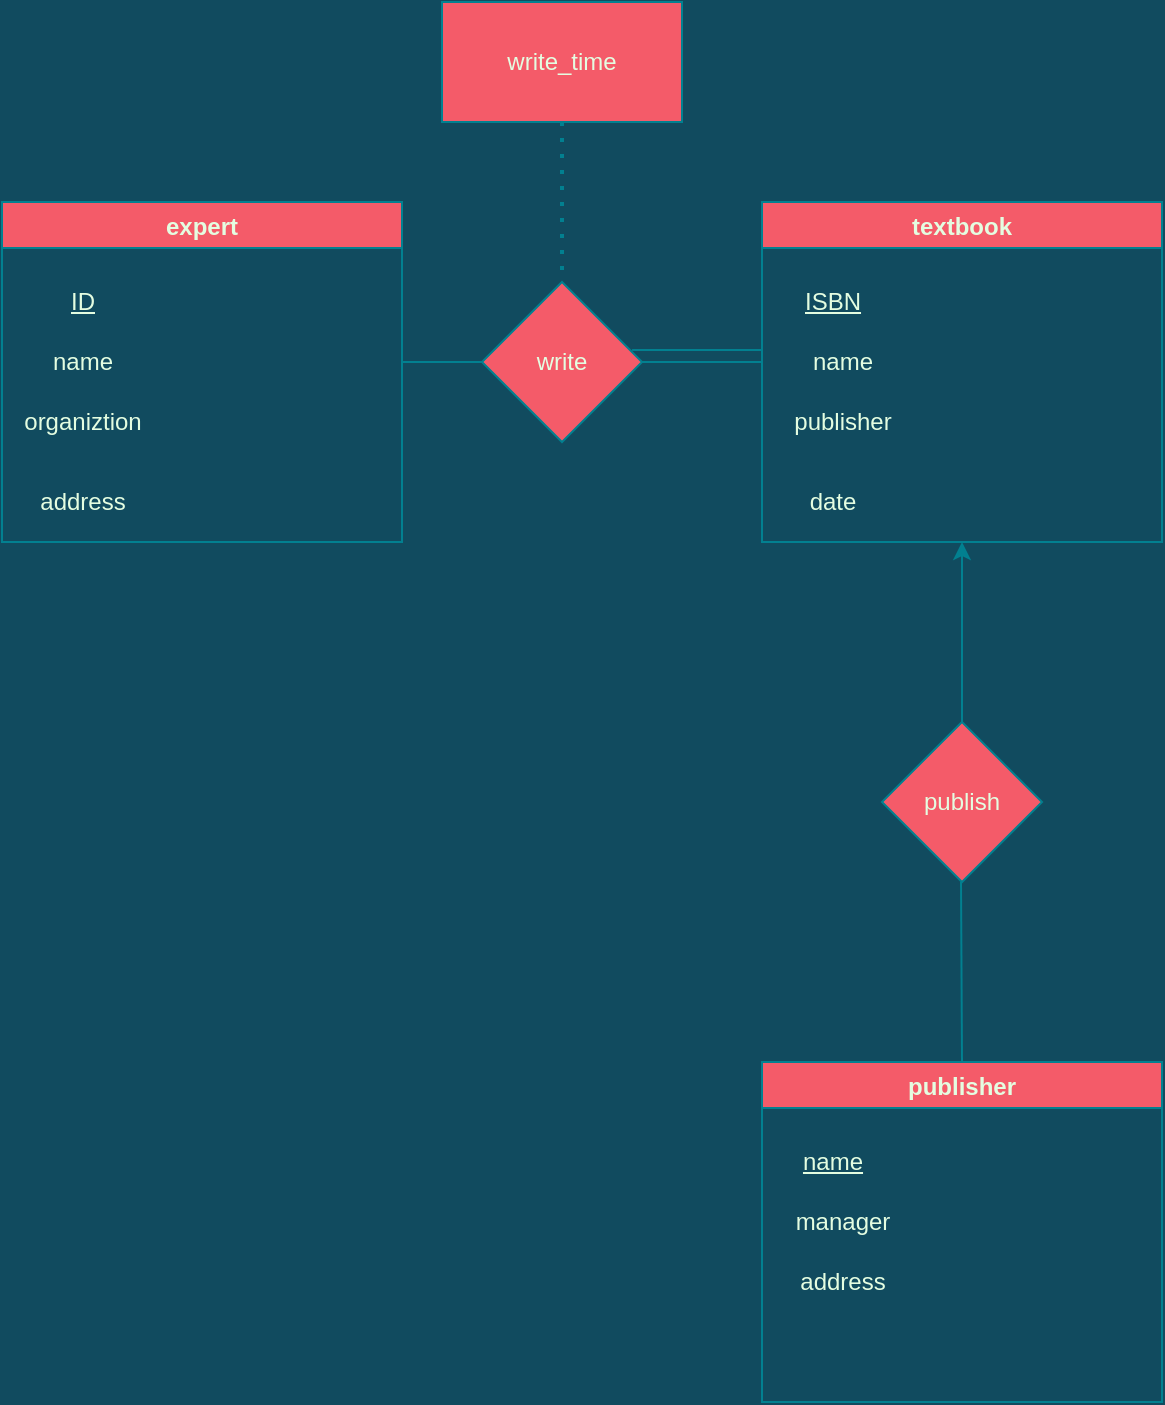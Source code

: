 <mxfile version="17.5.0" type="github">
  <diagram id="R2lEEEUBdFMjLlhIrx00" name="Page-1">
    <mxGraphModel dx="1422" dy="794" grid="1" gridSize="10" guides="1" tooltips="1" connect="1" arrows="1" fold="1" page="1" pageScale="1" pageWidth="850" pageHeight="1100" background="#114B5F" math="0" shadow="0" extFonts="Permanent Marker^https://fonts.googleapis.com/css?family=Permanent+Marker">
      <root>
        <mxCell id="0" />
        <mxCell id="1" parent="0" />
        <mxCell id="3B4ZXGG8QwCCTEYR0voW-2" value="expert" style="swimlane;fillColor=#F45B69;strokeColor=#028090;fontColor=#E4FDE1;" vertex="1" parent="1">
          <mxGeometry x="30" y="250" width="200" height="170" as="geometry" />
        </mxCell>
        <mxCell id="3B4ZXGG8QwCCTEYR0voW-6" value="name" style="text;html=1;align=center;verticalAlign=middle;resizable=0;points=[];autosize=1;strokeColor=none;fillColor=none;fontColor=#E4FDE1;" vertex="1" parent="3B4ZXGG8QwCCTEYR0voW-2">
          <mxGeometry x="15" y="70" width="50" height="20" as="geometry" />
        </mxCell>
        <mxCell id="3B4ZXGG8QwCCTEYR0voW-7" value="organiztion" style="text;html=1;align=center;verticalAlign=middle;resizable=0;points=[];autosize=1;strokeColor=none;fillColor=none;fontColor=#E4FDE1;" vertex="1" parent="3B4ZXGG8QwCCTEYR0voW-2">
          <mxGeometry x="5" y="100" width="70" height="20" as="geometry" />
        </mxCell>
        <mxCell id="3B4ZXGG8QwCCTEYR0voW-8" value="address" style="text;html=1;align=center;verticalAlign=middle;resizable=0;points=[];autosize=1;strokeColor=none;fillColor=none;fontColor=#E4FDE1;" vertex="1" parent="3B4ZXGG8QwCCTEYR0voW-2">
          <mxGeometry x="10" y="140" width="60" height="20" as="geometry" />
        </mxCell>
        <mxCell id="3B4ZXGG8QwCCTEYR0voW-5" value="&lt;u&gt;ID&lt;/u&gt;" style="text;html=1;align=center;verticalAlign=middle;resizable=0;points=[];autosize=1;strokeColor=none;fillColor=none;fontColor=#E4FDE1;" vertex="1" parent="3B4ZXGG8QwCCTEYR0voW-2">
          <mxGeometry x="25" y="40" width="30" height="20" as="geometry" />
        </mxCell>
        <mxCell id="3B4ZXGG8QwCCTEYR0voW-10" value="textbook" style="swimlane;fillColor=#F45B69;strokeColor=#028090;fontColor=#E4FDE1;" vertex="1" parent="1">
          <mxGeometry x="410" y="250" width="200" height="170" as="geometry" />
        </mxCell>
        <mxCell id="3B4ZXGG8QwCCTEYR0voW-11" value="name" style="text;html=1;align=center;verticalAlign=middle;resizable=0;points=[];autosize=1;strokeColor=none;fillColor=none;fontColor=#E4FDE1;" vertex="1" parent="3B4ZXGG8QwCCTEYR0voW-10">
          <mxGeometry x="15" y="70" width="50" height="20" as="geometry" />
        </mxCell>
        <mxCell id="3B4ZXGG8QwCCTEYR0voW-12" value="publisher" style="text;html=1;align=center;verticalAlign=middle;resizable=0;points=[];autosize=1;strokeColor=none;fillColor=none;fontColor=#E4FDE1;" vertex="1" parent="3B4ZXGG8QwCCTEYR0voW-10">
          <mxGeometry x="10" y="100" width="60" height="20" as="geometry" />
        </mxCell>
        <mxCell id="3B4ZXGG8QwCCTEYR0voW-13" value="date" style="text;html=1;align=center;verticalAlign=middle;resizable=0;points=[];autosize=1;strokeColor=none;fillColor=none;fontColor=#E4FDE1;" vertex="1" parent="3B4ZXGG8QwCCTEYR0voW-10">
          <mxGeometry x="15" y="140" width="40" height="20" as="geometry" />
        </mxCell>
        <mxCell id="3B4ZXGG8QwCCTEYR0voW-14" value="&lt;u&gt;ISBN&lt;/u&gt;" style="text;html=1;align=center;verticalAlign=middle;resizable=0;points=[];autosize=1;strokeColor=none;fillColor=none;fontColor=#E4FDE1;" vertex="1" parent="3B4ZXGG8QwCCTEYR0voW-10">
          <mxGeometry x="15" y="40" width="40" height="20" as="geometry" />
        </mxCell>
        <mxCell id="3B4ZXGG8QwCCTEYR0voW-15" value="publisher" style="swimlane;fillColor=#F45B69;strokeColor=#028090;fontColor=#E4FDE1;" vertex="1" parent="1">
          <mxGeometry x="410" y="680" width="200" height="170" as="geometry" />
        </mxCell>
        <mxCell id="3B4ZXGG8QwCCTEYR0voW-16" value="manager" style="text;html=1;align=center;verticalAlign=middle;resizable=0;points=[];autosize=1;strokeColor=none;fillColor=none;fontColor=#E4FDE1;" vertex="1" parent="3B4ZXGG8QwCCTEYR0voW-15">
          <mxGeometry x="10" y="70" width="60" height="20" as="geometry" />
        </mxCell>
        <mxCell id="3B4ZXGG8QwCCTEYR0voW-17" value="address" style="text;html=1;align=center;verticalAlign=middle;resizable=0;points=[];autosize=1;strokeColor=none;fillColor=none;fontColor=#E4FDE1;" vertex="1" parent="3B4ZXGG8QwCCTEYR0voW-15">
          <mxGeometry x="10" y="100" width="60" height="20" as="geometry" />
        </mxCell>
        <mxCell id="3B4ZXGG8QwCCTEYR0voW-19" value="&lt;u&gt;name&lt;/u&gt;" style="text;html=1;align=center;verticalAlign=middle;resizable=0;points=[];autosize=1;strokeColor=none;fillColor=none;fontColor=#E4FDE1;" vertex="1" parent="3B4ZXGG8QwCCTEYR0voW-15">
          <mxGeometry x="10" y="40" width="50" height="20" as="geometry" />
        </mxCell>
        <mxCell id="3B4ZXGG8QwCCTEYR0voW-20" value="write" style="rhombus;whiteSpace=wrap;html=1;fillColor=#F45B69;strokeColor=#028090;fontColor=#E4FDE1;" vertex="1" parent="1">
          <mxGeometry x="270" y="290" width="80" height="80" as="geometry" />
        </mxCell>
        <mxCell id="3B4ZXGG8QwCCTEYR0voW-21" value="" style="endArrow=none;html=1;rounded=0;labelBackgroundColor=#114B5F;strokeColor=#028090;fontColor=#E4FDE1;" edge="1" parent="1">
          <mxGeometry width="50" height="50" relative="1" as="geometry">
            <mxPoint x="350" y="330" as="sourcePoint" />
            <mxPoint x="410" y="330" as="targetPoint" />
            <Array as="points" />
          </mxGeometry>
        </mxCell>
        <mxCell id="3B4ZXGG8QwCCTEYR0voW-22" value="" style="endArrow=none;html=1;rounded=0;entryX=0;entryY=0.5;entryDx=0;entryDy=0;labelBackgroundColor=#114B5F;strokeColor=#028090;fontColor=#E4FDE1;" edge="1" parent="1" target="3B4ZXGG8QwCCTEYR0voW-20">
          <mxGeometry width="50" height="50" relative="1" as="geometry">
            <mxPoint x="230" y="330" as="sourcePoint" />
            <mxPoint x="420" y="340" as="targetPoint" />
          </mxGeometry>
        </mxCell>
        <mxCell id="3B4ZXGG8QwCCTEYR0voW-23" value="" style="endArrow=none;html=1;rounded=0;exitX=0.938;exitY=0.425;exitDx=0;exitDy=0;exitPerimeter=0;labelBackgroundColor=#114B5F;strokeColor=#028090;fontColor=#E4FDE1;" edge="1" parent="1" source="3B4ZXGG8QwCCTEYR0voW-20">
          <mxGeometry width="50" height="50" relative="1" as="geometry">
            <mxPoint x="340" y="310" as="sourcePoint" />
            <mxPoint x="410" y="324" as="targetPoint" />
            <Array as="points" />
          </mxGeometry>
        </mxCell>
        <mxCell id="3B4ZXGG8QwCCTEYR0voW-24" value="" style="endArrow=none;dashed=1;html=1;dashPattern=1 3;strokeWidth=2;rounded=0;entryX=0.5;entryY=0;entryDx=0;entryDy=0;labelBackgroundColor=#114B5F;strokeColor=#028090;fontColor=#E4FDE1;" edge="1" parent="1" target="3B4ZXGG8QwCCTEYR0voW-20">
          <mxGeometry width="50" height="50" relative="1" as="geometry">
            <mxPoint x="310" y="210" as="sourcePoint" />
            <mxPoint x="450" y="380" as="targetPoint" />
          </mxGeometry>
        </mxCell>
        <mxCell id="3B4ZXGG8QwCCTEYR0voW-25" value="write_time" style="rounded=0;whiteSpace=wrap;html=1;fillColor=#F45B69;strokeColor=#028090;fontColor=#E4FDE1;" vertex="1" parent="1">
          <mxGeometry x="250" y="150" width="120" height="60" as="geometry" />
        </mxCell>
        <mxCell id="3B4ZXGG8QwCCTEYR0voW-26" value="publish" style="rhombus;whiteSpace=wrap;html=1;fillColor=#F45B69;strokeColor=#028090;fontColor=#E4FDE1;" vertex="1" parent="1">
          <mxGeometry x="470" y="510" width="80" height="80" as="geometry" />
        </mxCell>
        <mxCell id="3B4ZXGG8QwCCTEYR0voW-28" value="" style="endArrow=none;html=1;rounded=0;entryX=0.5;entryY=1;entryDx=0;entryDy=0;exitX=0.5;exitY=0;exitDx=0;exitDy=0;labelBackgroundColor=#114B5F;strokeColor=#028090;fontColor=#E4FDE1;" edge="1" parent="1" source="3B4ZXGG8QwCCTEYR0voW-15">
          <mxGeometry width="50" height="50" relative="1" as="geometry">
            <mxPoint x="509.5" y="680" as="sourcePoint" />
            <mxPoint x="509.5" y="590" as="targetPoint" />
          </mxGeometry>
        </mxCell>
        <mxCell id="3B4ZXGG8QwCCTEYR0voW-29" value="" style="endArrow=classic;html=1;rounded=0;entryX=0.5;entryY=1;entryDx=0;entryDy=0;exitX=0.5;exitY=0;exitDx=0;exitDy=0;labelBackgroundColor=#114B5F;strokeColor=#028090;fontColor=#E4FDE1;" edge="1" parent="1" source="3B4ZXGG8QwCCTEYR0voW-26" target="3B4ZXGG8QwCCTEYR0voW-10">
          <mxGeometry width="50" height="50" relative="1" as="geometry">
            <mxPoint x="400" y="550" as="sourcePoint" />
            <mxPoint x="450" y="500" as="targetPoint" />
          </mxGeometry>
        </mxCell>
      </root>
    </mxGraphModel>
  </diagram>
</mxfile>
